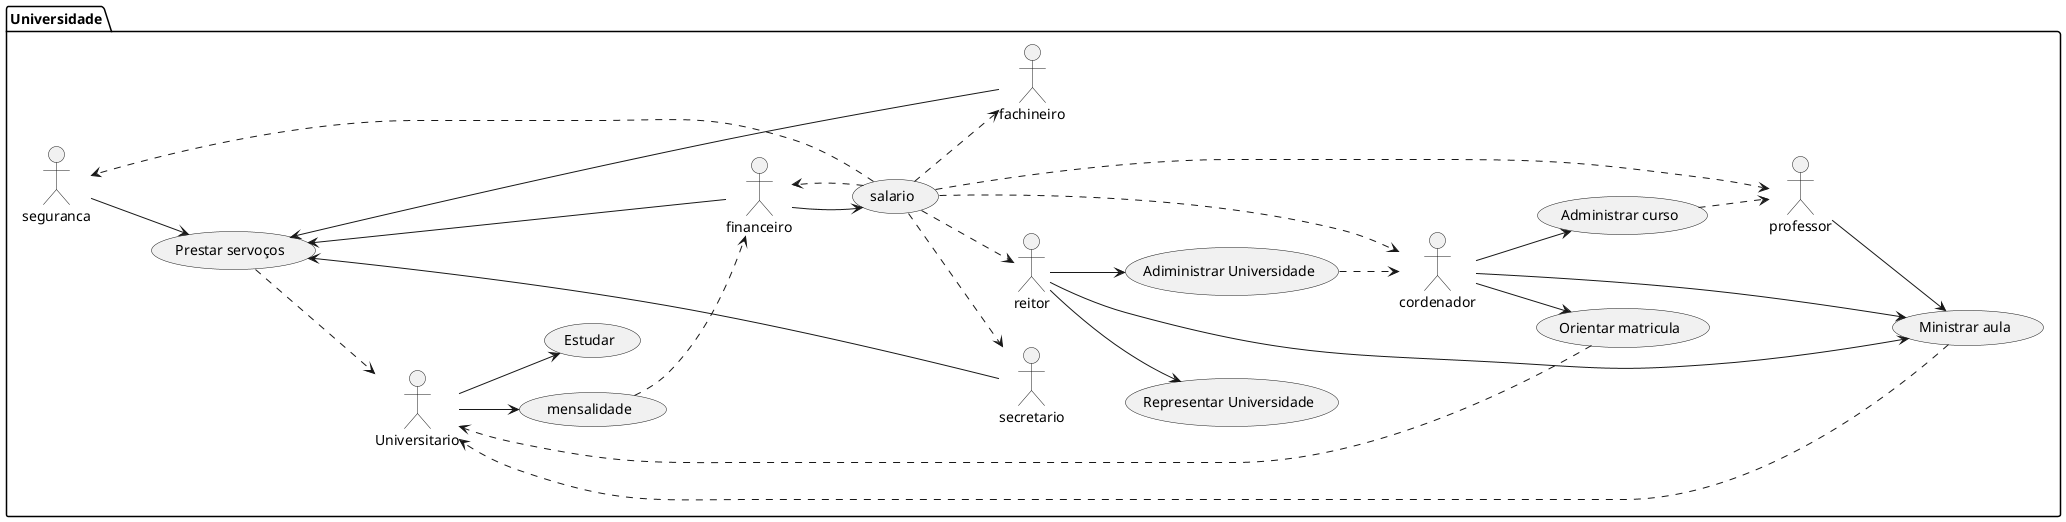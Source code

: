 @startuml
left to right direction
package Universidade {
    actor seguranca
    actor secretario
    actor financeiro
    actor fachineiro
    usecase "Prestar servoços" as OP1
    seguranca --> OP1
    secretario --> OP1
    financeiro --> OP1
    fachineiro --> OP1
    actor professor
    usecase "Ministrar aula" as UC4
    actor reitor
    usecase "Adiministrar Universidade" as UC7
    usecase "Representar Universidade" as UC8
    actor cordenador
    usecase "Orientar matricula" as UC5
    usecase "Administrar curso" as UC6
    reitor --> UC4
    professor --> UC4
    cordenador --> UC4
    cordenador --> UC5
    cordenador --> UC6
    reitor --> UC7
    reitor --> UC8
    actor Universitario
    UC4 ..> Universitario
    usecase "Estudar" as UC9
    Universitario --> UC9
    usecase "mensalidade" as UC10
    Universitario --> UC10
    UC10 ..> financeiro
    UC7 ..> cordenador
    UC6 ..> professor
    UC5 ..> Universitario
    usecase "salario" as UC11
    financeiro --> UC11
    UC11 ..> reitor
    UC11 ..> cordenador
    UC11 ..> professor
    UC11 ..> seguranca
    UC11 ..> secretario
    UC11 ..> fachineiro
    UC11 ..> financeiro
    OP1 ..> Universitario
}
@enduml